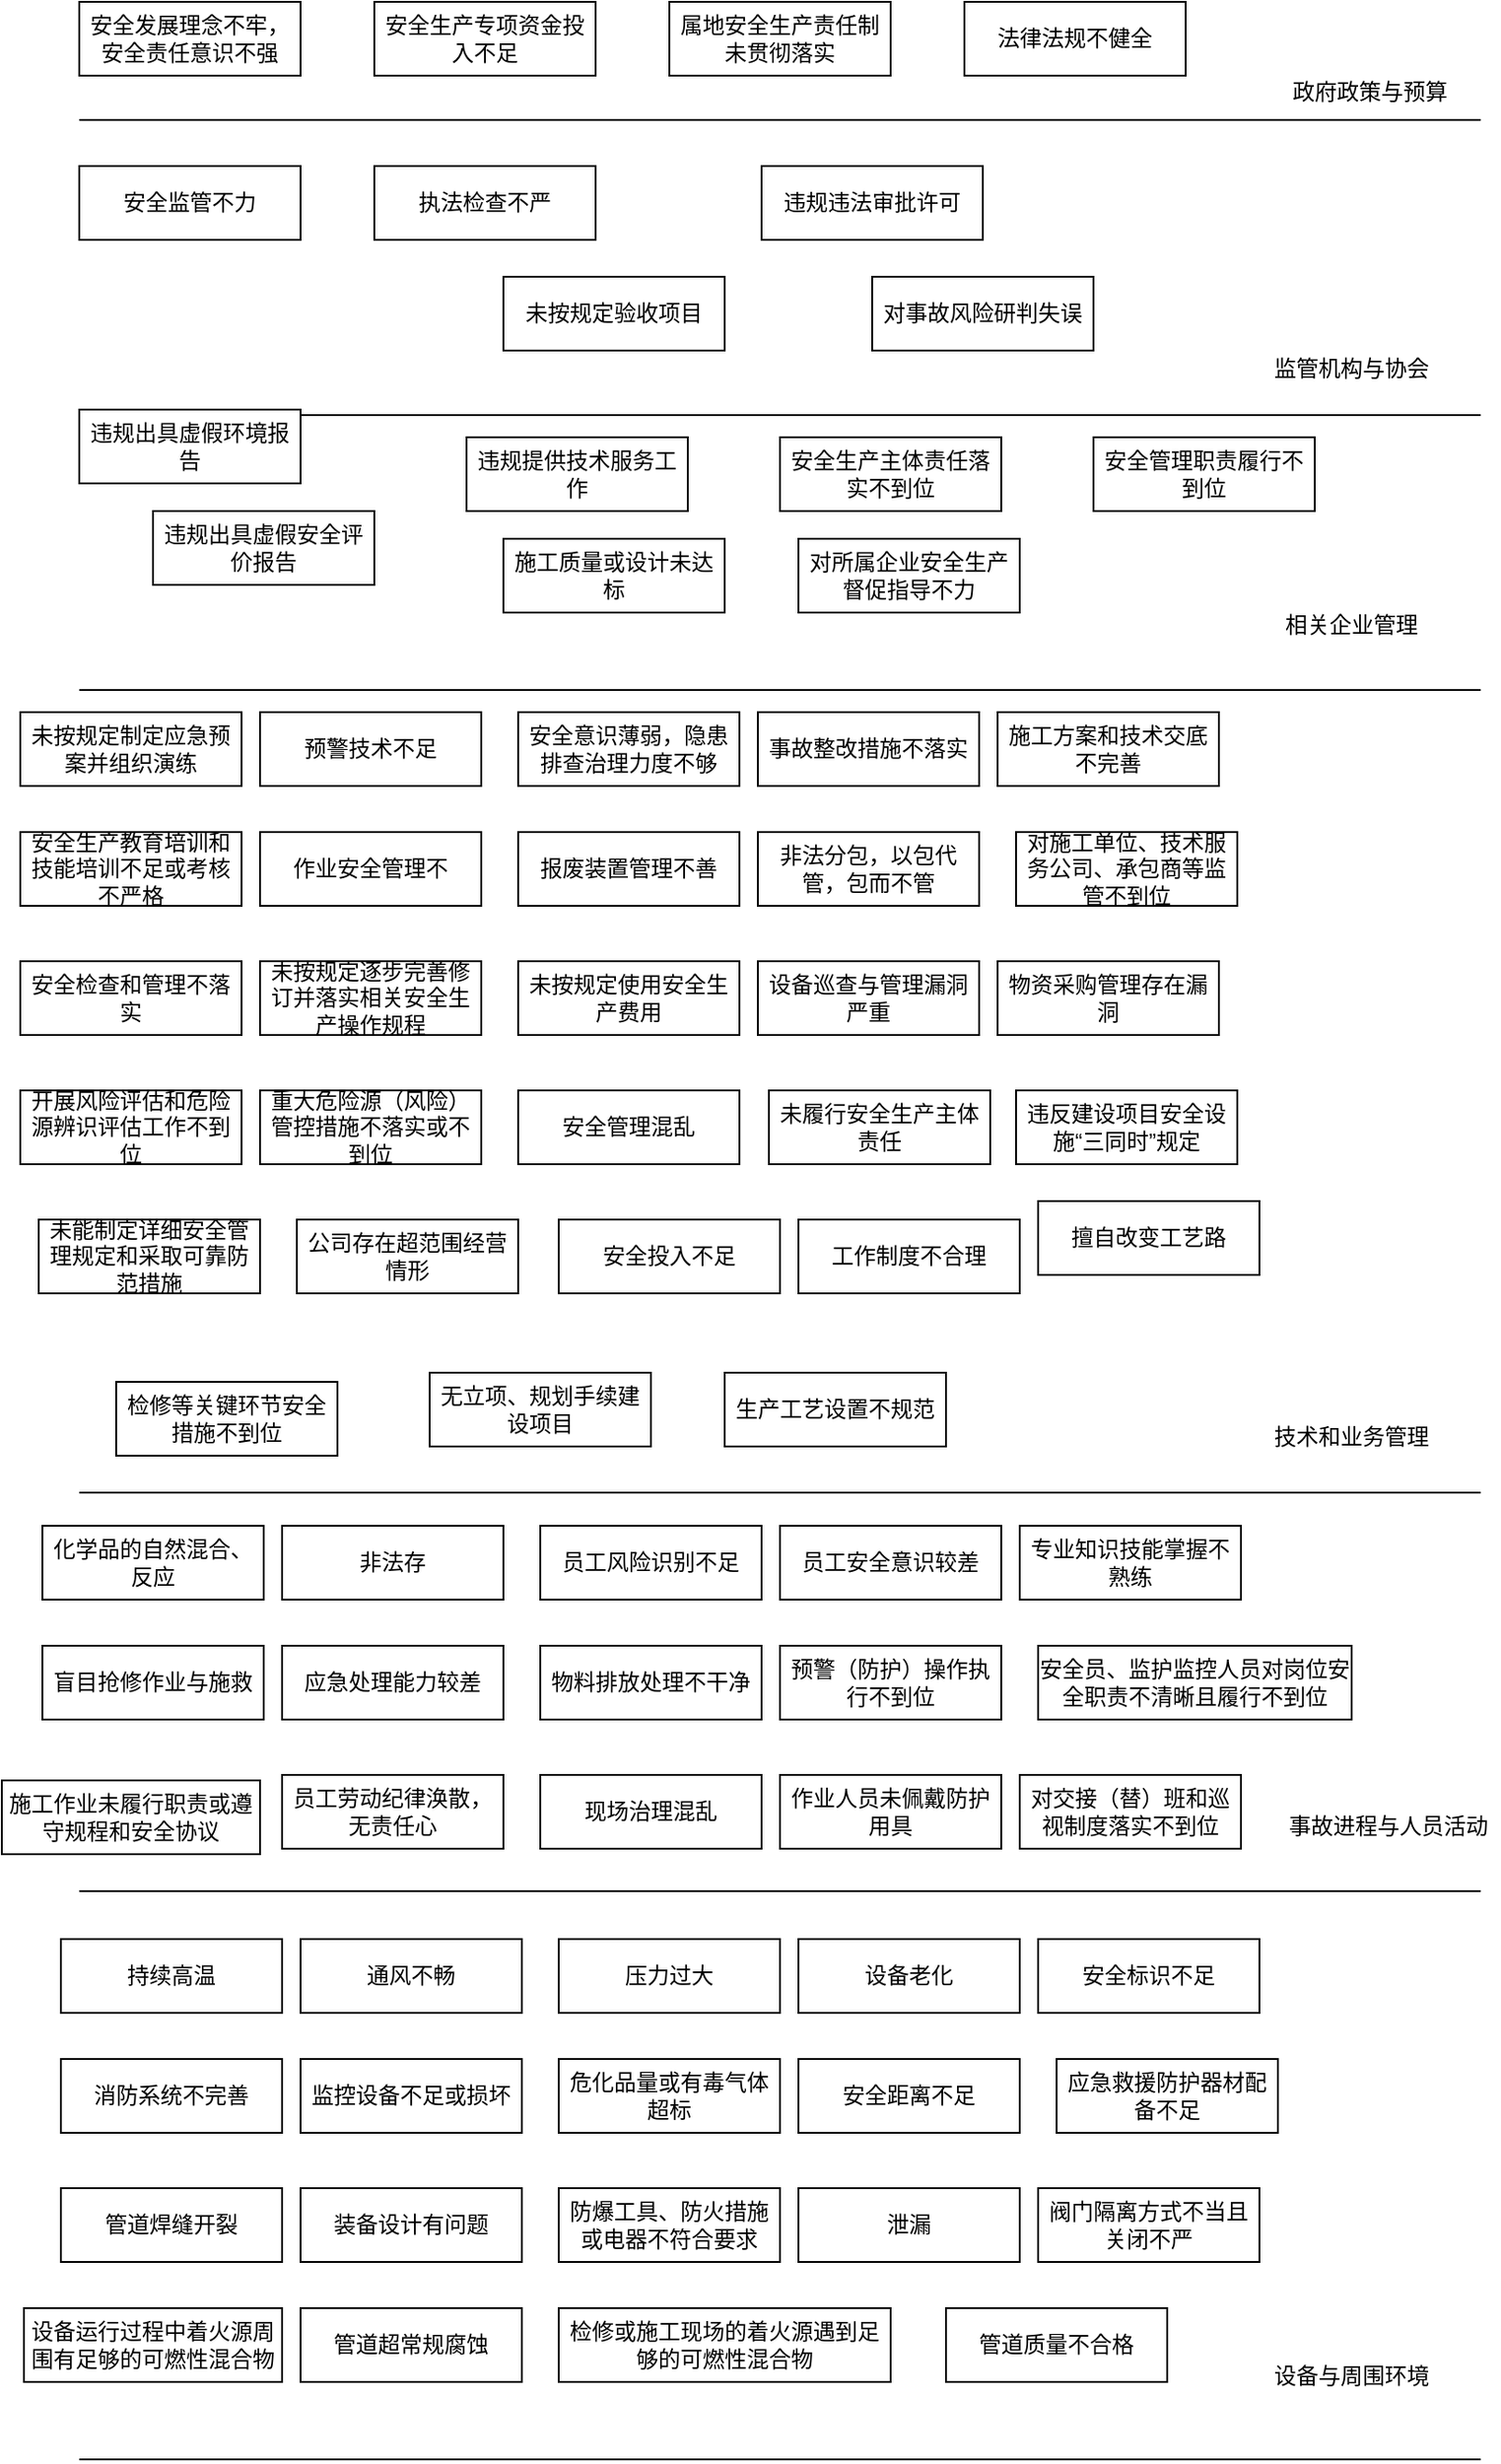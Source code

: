 <mxfile version="21.3.7" type="github">
  <diagram name="第 1 页" id="cSXOt_If06tRuQNw9_Id">
    <mxGraphModel dx="1434" dy="763" grid="1" gridSize="10" guides="1" tooltips="1" connect="1" arrows="1" fold="1" page="1" pageScale="1" pageWidth="583" pageHeight="827" math="0" shadow="0">
      <root>
        <mxCell id="0" />
        <mxCell id="1" parent="0" />
        <mxCell id="D2HSwKxdKyaoGHdWPaQV-1" value="" style="endArrow=none;html=1;rounded=0;" edge="1" parent="1">
          <mxGeometry width="50" height="50" relative="1" as="geometry">
            <mxPoint x="202" y="244" as="sourcePoint" />
            <mxPoint x="962" y="244" as="targetPoint" />
          </mxGeometry>
        </mxCell>
        <mxCell id="D2HSwKxdKyaoGHdWPaQV-2" value="" style="endArrow=none;html=1;rounded=0;" edge="1" parent="1">
          <mxGeometry width="50" height="50" relative="1" as="geometry">
            <mxPoint x="202" y="404" as="sourcePoint" />
            <mxPoint x="962" y="404" as="targetPoint" />
          </mxGeometry>
        </mxCell>
        <mxCell id="D2HSwKxdKyaoGHdWPaQV-3" value="" style="endArrow=none;html=1;rounded=0;" edge="1" parent="1">
          <mxGeometry width="50" height="50" relative="1" as="geometry">
            <mxPoint x="202" y="553" as="sourcePoint" />
            <mxPoint x="962" y="553" as="targetPoint" />
          </mxGeometry>
        </mxCell>
        <mxCell id="D2HSwKxdKyaoGHdWPaQV-4" value="" style="endArrow=none;html=1;rounded=0;" edge="1" parent="1">
          <mxGeometry width="50" height="50" relative="1" as="geometry">
            <mxPoint x="202" y="988" as="sourcePoint" />
            <mxPoint x="962" y="988" as="targetPoint" />
          </mxGeometry>
        </mxCell>
        <mxCell id="D2HSwKxdKyaoGHdWPaQV-5" value="" style="endArrow=none;html=1;rounded=0;" edge="1" parent="1">
          <mxGeometry width="50" height="50" relative="1" as="geometry">
            <mxPoint x="202" y="1204" as="sourcePoint" />
            <mxPoint x="962" y="1204" as="targetPoint" />
          </mxGeometry>
        </mxCell>
        <mxCell id="D2HSwKxdKyaoGHdWPaQV-6" value="政府政策与预算" style="text;html=1;strokeColor=none;fillColor=none;align=center;verticalAlign=middle;whiteSpace=wrap;rounded=0;" vertex="1" parent="1">
          <mxGeometry x="852" y="214" width="100" height="30" as="geometry" />
        </mxCell>
        <mxCell id="D2HSwKxdKyaoGHdWPaQV-7" value="监管机构与协会" style="text;html=1;strokeColor=none;fillColor=none;align=center;verticalAlign=middle;whiteSpace=wrap;rounded=0;" vertex="1" parent="1">
          <mxGeometry x="842" y="364" width="100" height="30" as="geometry" />
        </mxCell>
        <mxCell id="D2HSwKxdKyaoGHdWPaQV-8" value="相关企业管理" style="text;html=1;strokeColor=none;fillColor=none;align=center;verticalAlign=middle;whiteSpace=wrap;rounded=0;" vertex="1" parent="1">
          <mxGeometry x="842" y="503" width="100" height="30" as="geometry" />
        </mxCell>
        <mxCell id="D2HSwKxdKyaoGHdWPaQV-9" value="技术和业务管理" style="text;html=1;strokeColor=none;fillColor=none;align=center;verticalAlign=middle;whiteSpace=wrap;rounded=0;" vertex="1" parent="1">
          <mxGeometry x="842" y="943" width="100" height="30" as="geometry" />
        </mxCell>
        <mxCell id="D2HSwKxdKyaoGHdWPaQV-10" value="事故进程与人员活动" style="text;html=1;strokeColor=none;fillColor=none;align=center;verticalAlign=middle;whiteSpace=wrap;rounded=0;" vertex="1" parent="1">
          <mxGeometry x="852" y="1154" width="120" height="30" as="geometry" />
        </mxCell>
        <mxCell id="D2HSwKxdKyaoGHdWPaQV-11" value="设备与周围环境" style="text;html=1;strokeColor=none;fillColor=none;align=center;verticalAlign=middle;whiteSpace=wrap;rounded=0;" vertex="1" parent="1">
          <mxGeometry x="842" y="1452" width="100" height="30" as="geometry" />
        </mxCell>
        <mxCell id="D2HSwKxdKyaoGHdWPaQV-12" value="" style="endArrow=none;html=1;rounded=0;" edge="1" parent="1">
          <mxGeometry width="50" height="50" relative="1" as="geometry">
            <mxPoint x="202" y="1512" as="sourcePoint" />
            <mxPoint x="962" y="1512" as="targetPoint" />
          </mxGeometry>
        </mxCell>
        <mxCell id="D2HSwKxdKyaoGHdWPaQV-13" value="安全发展理念不牢，安全责任意识不强" style="rounded=0;whiteSpace=wrap;html=1;" vertex="1" parent="1">
          <mxGeometry x="202" y="180" width="120" height="40" as="geometry" />
        </mxCell>
        <mxCell id="D2HSwKxdKyaoGHdWPaQV-15" value="安全生产专项资金投入不足" style="rounded=0;whiteSpace=wrap;html=1;" vertex="1" parent="1">
          <mxGeometry x="362" y="180" width="120" height="40" as="geometry" />
        </mxCell>
        <mxCell id="D2HSwKxdKyaoGHdWPaQV-16" value="属地安全生产责任制未贯彻落实" style="rounded=0;whiteSpace=wrap;html=1;" vertex="1" parent="1">
          <mxGeometry x="522" y="180" width="120" height="40" as="geometry" />
        </mxCell>
        <mxCell id="D2HSwKxdKyaoGHdWPaQV-17" value="法律法规不健全" style="rounded=0;whiteSpace=wrap;html=1;" vertex="1" parent="1">
          <mxGeometry x="682" y="180" width="120" height="40" as="geometry" />
        </mxCell>
        <mxCell id="D2HSwKxdKyaoGHdWPaQV-18" value="对事故风险研判失误" style="rounded=0;whiteSpace=wrap;html=1;" vertex="1" parent="1">
          <mxGeometry x="632" y="329" width="120" height="40" as="geometry" />
        </mxCell>
        <mxCell id="D2HSwKxdKyaoGHdWPaQV-19" value="违规违法审批许可" style="rounded=0;whiteSpace=wrap;html=1;" vertex="1" parent="1">
          <mxGeometry x="572" y="269" width="120" height="40" as="geometry" />
        </mxCell>
        <mxCell id="D2HSwKxdKyaoGHdWPaQV-20" value="安全监管不力" style="rounded=0;whiteSpace=wrap;html=1;" vertex="1" parent="1">
          <mxGeometry x="202" y="269" width="120" height="40" as="geometry" />
        </mxCell>
        <mxCell id="D2HSwKxdKyaoGHdWPaQV-21" value="执法检查不严" style="rounded=0;whiteSpace=wrap;html=1;" vertex="1" parent="1">
          <mxGeometry x="362" y="269" width="120" height="40" as="geometry" />
        </mxCell>
        <mxCell id="D2HSwKxdKyaoGHdWPaQV-22" value="未按规定验收项目" style="rounded=0;whiteSpace=wrap;html=1;" vertex="1" parent="1">
          <mxGeometry x="432" y="329" width="120" height="40" as="geometry" />
        </mxCell>
        <mxCell id="D2HSwKxdKyaoGHdWPaQV-24" value="违规出具虚假环境报告" style="rounded=0;whiteSpace=wrap;html=1;" vertex="1" parent="1">
          <mxGeometry x="202" y="401" width="120" height="40" as="geometry" />
        </mxCell>
        <mxCell id="D2HSwKxdKyaoGHdWPaQV-25" value="违规出具虚假安全评价报告" style="rounded=0;whiteSpace=wrap;html=1;" vertex="1" parent="1">
          <mxGeometry x="242" y="456" width="120" height="40" as="geometry" />
        </mxCell>
        <mxCell id="D2HSwKxdKyaoGHdWPaQV-26" value="违规提供技术服务工作" style="rounded=0;whiteSpace=wrap;html=1;" vertex="1" parent="1">
          <mxGeometry x="412" y="416" width="120" height="40" as="geometry" />
        </mxCell>
        <mxCell id="D2HSwKxdKyaoGHdWPaQV-27" value="施工质量或设计未达标" style="rounded=0;whiteSpace=wrap;html=1;" vertex="1" parent="1">
          <mxGeometry x="432" y="471" width="120" height="40" as="geometry" />
        </mxCell>
        <mxCell id="D2HSwKxdKyaoGHdWPaQV-28" value="安全生产主体责任落实不到位" style="rounded=0;whiteSpace=wrap;html=1;" vertex="1" parent="1">
          <mxGeometry x="582" y="416" width="120" height="40" as="geometry" />
        </mxCell>
        <mxCell id="D2HSwKxdKyaoGHdWPaQV-29" value="对所属企业安全生产督促指导不力" style="rounded=0;whiteSpace=wrap;html=1;" vertex="1" parent="1">
          <mxGeometry x="592" y="471" width="120" height="40" as="geometry" />
        </mxCell>
        <mxCell id="D2HSwKxdKyaoGHdWPaQV-30" value="安全管理职责履行不到位" style="rounded=0;whiteSpace=wrap;html=1;" vertex="1" parent="1">
          <mxGeometry x="752" y="416" width="120" height="40" as="geometry" />
        </mxCell>
        <mxCell id="D2HSwKxdKyaoGHdWPaQV-31" value="未按规定制定应急预案并组织演练" style="rounded=0;whiteSpace=wrap;html=1;" vertex="1" parent="1">
          <mxGeometry x="170" y="565" width="120" height="40" as="geometry" />
        </mxCell>
        <mxCell id="D2HSwKxdKyaoGHdWPaQV-32" value="安全生产教育培训和技能培训不足或考核不严格" style="rounded=0;whiteSpace=wrap;html=1;" vertex="1" parent="1">
          <mxGeometry x="170" y="630" width="120" height="40" as="geometry" />
        </mxCell>
        <mxCell id="D2HSwKxdKyaoGHdWPaQV-33" value="安全检查和管理不落实" style="rounded=0;whiteSpace=wrap;html=1;" vertex="1" parent="1">
          <mxGeometry x="170" y="700" width="120" height="40" as="geometry" />
        </mxCell>
        <mxCell id="D2HSwKxdKyaoGHdWPaQV-34" value="预警技术不足" style="rounded=0;whiteSpace=wrap;html=1;" vertex="1" parent="1">
          <mxGeometry x="300" y="565" width="120" height="40" as="geometry" />
        </mxCell>
        <mxCell id="D2HSwKxdKyaoGHdWPaQV-35" value="作业安全管理不" style="rounded=0;whiteSpace=wrap;html=1;" vertex="1" parent="1">
          <mxGeometry x="300" y="630" width="120" height="40" as="geometry" />
        </mxCell>
        <mxCell id="D2HSwKxdKyaoGHdWPaQV-36" value="未按规定逐步完善修订并落实相关安全生产操作规程" style="rounded=0;whiteSpace=wrap;html=1;" vertex="1" parent="1">
          <mxGeometry x="300" y="700" width="120" height="40" as="geometry" />
        </mxCell>
        <mxCell id="D2HSwKxdKyaoGHdWPaQV-37" value="安全意识薄弱，隐患排查治理力度不够" style="rounded=0;whiteSpace=wrap;html=1;" vertex="1" parent="1">
          <mxGeometry x="440" y="565" width="120" height="40" as="geometry" />
        </mxCell>
        <mxCell id="D2HSwKxdKyaoGHdWPaQV-38" value="报废装置管理不善" style="rounded=0;whiteSpace=wrap;html=1;" vertex="1" parent="1">
          <mxGeometry x="440" y="630" width="120" height="40" as="geometry" />
        </mxCell>
        <mxCell id="D2HSwKxdKyaoGHdWPaQV-39" value="未按规定使用安全生产费用" style="rounded=0;whiteSpace=wrap;html=1;" vertex="1" parent="1">
          <mxGeometry x="440" y="700" width="120" height="40" as="geometry" />
        </mxCell>
        <mxCell id="D2HSwKxdKyaoGHdWPaQV-40" value="事故整改措施不落实" style="rounded=0;whiteSpace=wrap;html=1;" vertex="1" parent="1">
          <mxGeometry x="570" y="565" width="120" height="40" as="geometry" />
        </mxCell>
        <mxCell id="D2HSwKxdKyaoGHdWPaQV-41" value="非法分包，以包代管，包而不管" style="rounded=0;whiteSpace=wrap;html=1;" vertex="1" parent="1">
          <mxGeometry x="570" y="630" width="120" height="40" as="geometry" />
        </mxCell>
        <mxCell id="D2HSwKxdKyaoGHdWPaQV-42" value="设备巡查与管理漏洞严重" style="rounded=0;whiteSpace=wrap;html=1;" vertex="1" parent="1">
          <mxGeometry x="570" y="700" width="120" height="40" as="geometry" />
        </mxCell>
        <mxCell id="D2HSwKxdKyaoGHdWPaQV-43" value="施工方案和技术交底不完善" style="rounded=0;whiteSpace=wrap;html=1;" vertex="1" parent="1">
          <mxGeometry x="700" y="565" width="120" height="40" as="geometry" />
        </mxCell>
        <mxCell id="D2HSwKxdKyaoGHdWPaQV-44" value="对施工单位、技术服务公司、承包商等监管不到位" style="rounded=0;whiteSpace=wrap;html=1;" vertex="1" parent="1">
          <mxGeometry x="710" y="630" width="120" height="40" as="geometry" />
        </mxCell>
        <mxCell id="D2HSwKxdKyaoGHdWPaQV-45" value="物资采购管理存在漏洞" style="rounded=0;whiteSpace=wrap;html=1;" vertex="1" parent="1">
          <mxGeometry x="700" y="700" width="120" height="40" as="geometry" />
        </mxCell>
        <mxCell id="D2HSwKxdKyaoGHdWPaQV-46" value="开展风险评估和危险源辨识评估工作不到位" style="rounded=0;whiteSpace=wrap;html=1;" vertex="1" parent="1">
          <mxGeometry x="170" y="770" width="120" height="40" as="geometry" />
        </mxCell>
        <mxCell id="D2HSwKxdKyaoGHdWPaQV-47" value="重大危险源（风险）管控措施不落实或不到位" style="rounded=0;whiteSpace=wrap;html=1;" vertex="1" parent="1">
          <mxGeometry x="300" y="770" width="120" height="40" as="geometry" />
        </mxCell>
        <mxCell id="D2HSwKxdKyaoGHdWPaQV-48" value="安全管理混乱" style="rounded=0;whiteSpace=wrap;html=1;" vertex="1" parent="1">
          <mxGeometry x="440" y="770" width="120" height="40" as="geometry" />
        </mxCell>
        <mxCell id="D2HSwKxdKyaoGHdWPaQV-49" value="未履行安全生产主体责任" style="rounded=0;whiteSpace=wrap;html=1;" vertex="1" parent="1">
          <mxGeometry x="576" y="770" width="120" height="40" as="geometry" />
        </mxCell>
        <mxCell id="D2HSwKxdKyaoGHdWPaQV-50" value="违反建设项目安全设施“三同时”规定" style="rounded=0;whiteSpace=wrap;html=1;" vertex="1" parent="1">
          <mxGeometry x="710" y="770" width="120" height="40" as="geometry" />
        </mxCell>
        <mxCell id="D2HSwKxdKyaoGHdWPaQV-51" value="未能制定详细安全管理规定和采取可靠防范措施" style="rounded=0;whiteSpace=wrap;html=1;" vertex="1" parent="1">
          <mxGeometry x="180" y="840" width="120" height="40" as="geometry" />
        </mxCell>
        <mxCell id="D2HSwKxdKyaoGHdWPaQV-52" value="公司存在超范围经营情形" style="rounded=0;whiteSpace=wrap;html=1;" vertex="1" parent="1">
          <mxGeometry x="320" y="840" width="120" height="40" as="geometry" />
        </mxCell>
        <mxCell id="D2HSwKxdKyaoGHdWPaQV-53" value="安全投入不足" style="rounded=0;whiteSpace=wrap;html=1;" vertex="1" parent="1">
          <mxGeometry x="462" y="840" width="120" height="40" as="geometry" />
        </mxCell>
        <mxCell id="D2HSwKxdKyaoGHdWPaQV-54" value="工作制度不合理" style="rounded=0;whiteSpace=wrap;html=1;" vertex="1" parent="1">
          <mxGeometry x="592" y="840" width="120" height="40" as="geometry" />
        </mxCell>
        <mxCell id="D2HSwKxdKyaoGHdWPaQV-55" value="擅自改变工艺路" style="rounded=0;whiteSpace=wrap;html=1;" vertex="1" parent="1">
          <mxGeometry x="722" y="830" width="120" height="40" as="geometry" />
        </mxCell>
        <mxCell id="D2HSwKxdKyaoGHdWPaQV-56" value="检修等关键环节安全措施不到位" style="rounded=0;whiteSpace=wrap;html=1;" vertex="1" parent="1">
          <mxGeometry x="222" y="928" width="120" height="40" as="geometry" />
        </mxCell>
        <mxCell id="D2HSwKxdKyaoGHdWPaQV-57" value="无立项、规划手续建设项目" style="rounded=0;whiteSpace=wrap;html=1;" vertex="1" parent="1">
          <mxGeometry x="392" y="923" width="120" height="40" as="geometry" />
        </mxCell>
        <mxCell id="D2HSwKxdKyaoGHdWPaQV-58" value="生产工艺设置不规范" style="rounded=0;whiteSpace=wrap;html=1;" vertex="1" parent="1">
          <mxGeometry x="552" y="923" width="120" height="40" as="geometry" />
        </mxCell>
        <mxCell id="D2HSwKxdKyaoGHdWPaQV-59" value="化学品的自然混合、反应" style="rounded=0;whiteSpace=wrap;html=1;" vertex="1" parent="1">
          <mxGeometry x="182" y="1006" width="120" height="40" as="geometry" />
        </mxCell>
        <mxCell id="D2HSwKxdKyaoGHdWPaQV-60" value="盲目抢修作业与施救" style="rounded=0;whiteSpace=wrap;html=1;" vertex="1" parent="1">
          <mxGeometry x="182" y="1071" width="120" height="40" as="geometry" />
        </mxCell>
        <mxCell id="D2HSwKxdKyaoGHdWPaQV-61" value="施工作业未履行职责或遵守规程和安全协议" style="rounded=0;whiteSpace=wrap;html=1;" vertex="1" parent="1">
          <mxGeometry x="160" y="1144" width="140" height="40" as="geometry" />
        </mxCell>
        <mxCell id="D2HSwKxdKyaoGHdWPaQV-62" value="非法存" style="rounded=0;whiteSpace=wrap;html=1;" vertex="1" parent="1">
          <mxGeometry x="312" y="1006" width="120" height="40" as="geometry" />
        </mxCell>
        <mxCell id="D2HSwKxdKyaoGHdWPaQV-63" value="应急处理能力较差" style="rounded=0;whiteSpace=wrap;html=1;" vertex="1" parent="1">
          <mxGeometry x="312" y="1071" width="120" height="40" as="geometry" />
        </mxCell>
        <mxCell id="D2HSwKxdKyaoGHdWPaQV-64" value="员工劳动纪律涣散，无责任心" style="rounded=0;whiteSpace=wrap;html=1;" vertex="1" parent="1">
          <mxGeometry x="312" y="1141" width="120" height="40" as="geometry" />
        </mxCell>
        <mxCell id="D2HSwKxdKyaoGHdWPaQV-65" value="员工风险识别不足" style="rounded=0;whiteSpace=wrap;html=1;" vertex="1" parent="1">
          <mxGeometry x="452" y="1006" width="120" height="40" as="geometry" />
        </mxCell>
        <mxCell id="D2HSwKxdKyaoGHdWPaQV-66" value="物料排放处理不干净" style="rounded=0;whiteSpace=wrap;html=1;" vertex="1" parent="1">
          <mxGeometry x="452" y="1071" width="120" height="40" as="geometry" />
        </mxCell>
        <mxCell id="D2HSwKxdKyaoGHdWPaQV-67" value="现场治理混乱" style="rounded=0;whiteSpace=wrap;html=1;" vertex="1" parent="1">
          <mxGeometry x="452" y="1141" width="120" height="40" as="geometry" />
        </mxCell>
        <mxCell id="D2HSwKxdKyaoGHdWPaQV-68" value="员工安全意识较差" style="rounded=0;whiteSpace=wrap;html=1;" vertex="1" parent="1">
          <mxGeometry x="582" y="1006" width="120" height="40" as="geometry" />
        </mxCell>
        <mxCell id="D2HSwKxdKyaoGHdWPaQV-69" value="预警（防护）操作执行不到位" style="rounded=0;whiteSpace=wrap;html=1;" vertex="1" parent="1">
          <mxGeometry x="582" y="1071" width="120" height="40" as="geometry" />
        </mxCell>
        <mxCell id="D2HSwKxdKyaoGHdWPaQV-70" value="作业人员未佩戴防护用具" style="rounded=0;whiteSpace=wrap;html=1;" vertex="1" parent="1">
          <mxGeometry x="582" y="1141" width="120" height="40" as="geometry" />
        </mxCell>
        <mxCell id="D2HSwKxdKyaoGHdWPaQV-71" value="专业知识技能掌握不熟练" style="rounded=0;whiteSpace=wrap;html=1;" vertex="1" parent="1">
          <mxGeometry x="712" y="1006" width="120" height="40" as="geometry" />
        </mxCell>
        <mxCell id="D2HSwKxdKyaoGHdWPaQV-72" value="安全员、监护监控人员对岗位安全职责不清晰且履行不到位" style="rounded=0;whiteSpace=wrap;html=1;" vertex="1" parent="1">
          <mxGeometry x="722" y="1071" width="170" height="40" as="geometry" />
        </mxCell>
        <mxCell id="D2HSwKxdKyaoGHdWPaQV-73" value="对交接（替）班和巡视制度落实不到位" style="rounded=0;whiteSpace=wrap;html=1;" vertex="1" parent="1">
          <mxGeometry x="712" y="1141" width="120" height="40" as="geometry" />
        </mxCell>
        <mxCell id="D2HSwKxdKyaoGHdWPaQV-74" value="持续高温" style="rounded=0;whiteSpace=wrap;html=1;" vertex="1" parent="1">
          <mxGeometry x="192" y="1230" width="120" height="40" as="geometry" />
        </mxCell>
        <mxCell id="D2HSwKxdKyaoGHdWPaQV-75" value="消防系统不完善" style="rounded=0;whiteSpace=wrap;html=1;" vertex="1" parent="1">
          <mxGeometry x="192" y="1295" width="120" height="40" as="geometry" />
        </mxCell>
        <mxCell id="D2HSwKxdKyaoGHdWPaQV-76" value="管道焊缝开裂" style="rounded=0;whiteSpace=wrap;html=1;" vertex="1" parent="1">
          <mxGeometry x="192" y="1365" width="120" height="40" as="geometry" />
        </mxCell>
        <mxCell id="D2HSwKxdKyaoGHdWPaQV-77" value="通风不畅" style="rounded=0;whiteSpace=wrap;html=1;" vertex="1" parent="1">
          <mxGeometry x="322" y="1230" width="120" height="40" as="geometry" />
        </mxCell>
        <mxCell id="D2HSwKxdKyaoGHdWPaQV-78" value="监控设备不足或损坏" style="rounded=0;whiteSpace=wrap;html=1;" vertex="1" parent="1">
          <mxGeometry x="322" y="1295" width="120" height="40" as="geometry" />
        </mxCell>
        <mxCell id="D2HSwKxdKyaoGHdWPaQV-79" value="装备设计有问题" style="rounded=0;whiteSpace=wrap;html=1;" vertex="1" parent="1">
          <mxGeometry x="322" y="1365" width="120" height="40" as="geometry" />
        </mxCell>
        <mxCell id="D2HSwKxdKyaoGHdWPaQV-80" value="压力过大" style="rounded=0;whiteSpace=wrap;html=1;" vertex="1" parent="1">
          <mxGeometry x="462" y="1230" width="120" height="40" as="geometry" />
        </mxCell>
        <mxCell id="D2HSwKxdKyaoGHdWPaQV-81" value="危化品量或有毒气体超标" style="rounded=0;whiteSpace=wrap;html=1;" vertex="1" parent="1">
          <mxGeometry x="462" y="1295" width="120" height="40" as="geometry" />
        </mxCell>
        <mxCell id="D2HSwKxdKyaoGHdWPaQV-82" value="防爆工具、防火措施或电器不符合要求" style="rounded=0;whiteSpace=wrap;html=1;" vertex="1" parent="1">
          <mxGeometry x="462" y="1365" width="120" height="40" as="geometry" />
        </mxCell>
        <mxCell id="D2HSwKxdKyaoGHdWPaQV-83" value="设备老化" style="rounded=0;whiteSpace=wrap;html=1;" vertex="1" parent="1">
          <mxGeometry x="592" y="1230" width="120" height="40" as="geometry" />
        </mxCell>
        <mxCell id="D2HSwKxdKyaoGHdWPaQV-84" value="安全距离不足" style="rounded=0;whiteSpace=wrap;html=1;" vertex="1" parent="1">
          <mxGeometry x="592" y="1295" width="120" height="40" as="geometry" />
        </mxCell>
        <mxCell id="D2HSwKxdKyaoGHdWPaQV-85" value="泄漏" style="rounded=0;whiteSpace=wrap;html=1;" vertex="1" parent="1">
          <mxGeometry x="592" y="1365" width="120" height="40" as="geometry" />
        </mxCell>
        <mxCell id="D2HSwKxdKyaoGHdWPaQV-86" value="安全标识不足" style="rounded=0;whiteSpace=wrap;html=1;" vertex="1" parent="1">
          <mxGeometry x="722" y="1230" width="120" height="40" as="geometry" />
        </mxCell>
        <mxCell id="D2HSwKxdKyaoGHdWPaQV-87" value="应急救援防护器材配备不足" style="rounded=0;whiteSpace=wrap;html=1;" vertex="1" parent="1">
          <mxGeometry x="732" y="1295" width="120" height="40" as="geometry" />
        </mxCell>
        <mxCell id="D2HSwKxdKyaoGHdWPaQV-88" value="阀门隔离方式不当且关闭不严" style="rounded=0;whiteSpace=wrap;html=1;" vertex="1" parent="1">
          <mxGeometry x="722" y="1365" width="120" height="40" as="geometry" />
        </mxCell>
        <mxCell id="D2HSwKxdKyaoGHdWPaQV-89" value="设备运行过程中着火源周围有足够的可燃性混合物" style="rounded=0;whiteSpace=wrap;html=1;" vertex="1" parent="1">
          <mxGeometry x="172" y="1430" width="140" height="40" as="geometry" />
        </mxCell>
        <mxCell id="D2HSwKxdKyaoGHdWPaQV-90" value="管道超常规腐蚀" style="rounded=0;whiteSpace=wrap;html=1;" vertex="1" parent="1">
          <mxGeometry x="322" y="1430" width="120" height="40" as="geometry" />
        </mxCell>
        <mxCell id="D2HSwKxdKyaoGHdWPaQV-91" value="检修或施工现场的着火源遇到足够的可燃性混合物" style="rounded=0;whiteSpace=wrap;html=1;" vertex="1" parent="1">
          <mxGeometry x="462" y="1430" width="180" height="40" as="geometry" />
        </mxCell>
        <mxCell id="D2HSwKxdKyaoGHdWPaQV-92" value="管道质量不合格" style="rounded=0;whiteSpace=wrap;html=1;" vertex="1" parent="1">
          <mxGeometry x="672" y="1430" width="120" height="40" as="geometry" />
        </mxCell>
      </root>
    </mxGraphModel>
  </diagram>
</mxfile>
